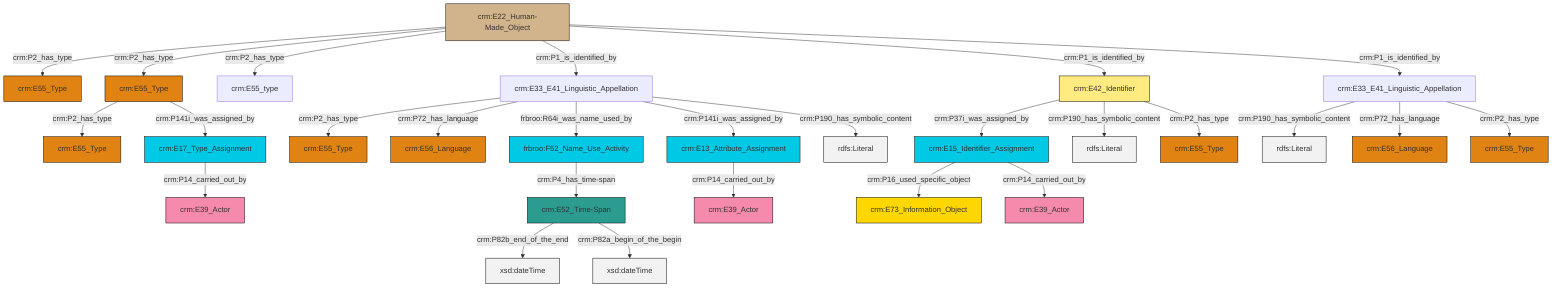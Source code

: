 graph TD
classDef Literal fill:#f2f2f2,stroke:#000000;
classDef CRM_Entity fill:#FFFFFF,stroke:#000000;
classDef Temporal_Entity fill:#00C9E6, stroke:#000000;
classDef Type fill:#E18312, stroke:#000000;
classDef Time-Span fill:#2C9C91, stroke:#000000;
classDef Appellation fill:#FFEB7F, stroke:#000000;
classDef Place fill:#008836, stroke:#000000;
classDef Persistent_Item fill:#B266B2, stroke:#000000;
classDef Conceptual_Object fill:#FFD700, stroke:#000000;
classDef Physical_Thing fill:#D2B48C, stroke:#000000;
classDef Actor fill:#f58aad, stroke:#000000;
classDef PC_Classes fill:#4ce600, stroke:#000000;
classDef Multi fill:#cccccc,stroke:#000000;

0["crm:E52_Time-Span"]:::Time-Span -->|crm:P82b_end_of_the_end| 1[xsd:dateTime]:::Literal
2["crm:E42_Identifier"]:::Appellation -->|crm:P37i_was_assigned_by| 3["crm:E15_Identifier_Assignment"]:::Temporal_Entity
4["crm:E55_Type"]:::Type -->|crm:P2_has_type| 5["crm:E55_Type"]:::Type
6["crm:E22_Human-Made_Object"]:::Physical_Thing -->|crm:P2_has_type| 7["crm:E55_Type"]:::Type
0["crm:E52_Time-Span"]:::Time-Span -->|crm:P82a_begin_of_the_begin| 8[xsd:dateTime]:::Literal
13["crm:E13_Attribute_Assignment"]:::Temporal_Entity -->|crm:P14_carried_out_by| 14["crm:E39_Actor"]:::Actor
3["crm:E15_Identifier_Assignment"]:::Temporal_Entity -->|crm:P16_used_specific_object| 15["crm:E73_Information_Object"]:::Conceptual_Object
6["crm:E22_Human-Made_Object"]:::Physical_Thing -->|crm:P2_has_type| 4["crm:E55_Type"]:::Type
4["crm:E55_Type"]:::Type -->|crm:P141i_was_assigned_by| 9["crm:E17_Type_Assignment"]:::Temporal_Entity
2["crm:E42_Identifier"]:::Appellation -->|crm:P190_has_symbolic_content| 18[rdfs:Literal]:::Literal
2["crm:E42_Identifier"]:::Appellation -->|crm:P2_has_type| 21["crm:E55_Type"]:::Type
22["crm:E33_E41_Linguistic_Appellation"]:::Default -->|crm:P2_has_type| 23["crm:E55_Type"]:::Type
6["crm:E22_Human-Made_Object"]:::Physical_Thing -->|crm:P2_has_type| 27["crm:E55_type"]:::Default
22["crm:E33_E41_Linguistic_Appellation"]:::Default -->|crm:P72_has_language| 34["crm:E56_Language"]:::Type
22["crm:E33_E41_Linguistic_Appellation"]:::Default -->|frbroo:R64i_was_name_used_by| 19["frbroo:F52_Name_Use_Activity"]:::Temporal_Entity
19["frbroo:F52_Name_Use_Activity"]:::Temporal_Entity -->|crm:P4_has_time-span| 0["crm:E52_Time-Span"]:::Time-Span
25["crm:E33_E41_Linguistic_Appellation"]:::Default -->|crm:P190_has_symbolic_content| 36[rdfs:Literal]:::Literal
25["crm:E33_E41_Linguistic_Appellation"]:::Default -->|crm:P72_has_language| 29["crm:E56_Language"]:::Type
6["crm:E22_Human-Made_Object"]:::Physical_Thing -->|crm:P1_is_identified_by| 22["crm:E33_E41_Linguistic_Appellation"]:::Default
22["crm:E33_E41_Linguistic_Appellation"]:::Default -->|crm:P141i_was_assigned_by| 13["crm:E13_Attribute_Assignment"]:::Temporal_Entity
9["crm:E17_Type_Assignment"]:::Temporal_Entity -->|crm:P14_carried_out_by| 41["crm:E39_Actor"]:::Actor
25["crm:E33_E41_Linguistic_Appellation"]:::Default -->|crm:P2_has_type| 31["crm:E55_Type"]:::Type
3["crm:E15_Identifier_Assignment"]:::Temporal_Entity -->|crm:P14_carried_out_by| 11["crm:E39_Actor"]:::Actor
6["crm:E22_Human-Made_Object"]:::Physical_Thing -->|crm:P1_is_identified_by| 2["crm:E42_Identifier"]:::Appellation
22["crm:E33_E41_Linguistic_Appellation"]:::Default -->|crm:P190_has_symbolic_content| 47[rdfs:Literal]:::Literal
6["crm:E22_Human-Made_Object"]:::Physical_Thing -->|crm:P1_is_identified_by| 25["crm:E33_E41_Linguistic_Appellation"]:::Default